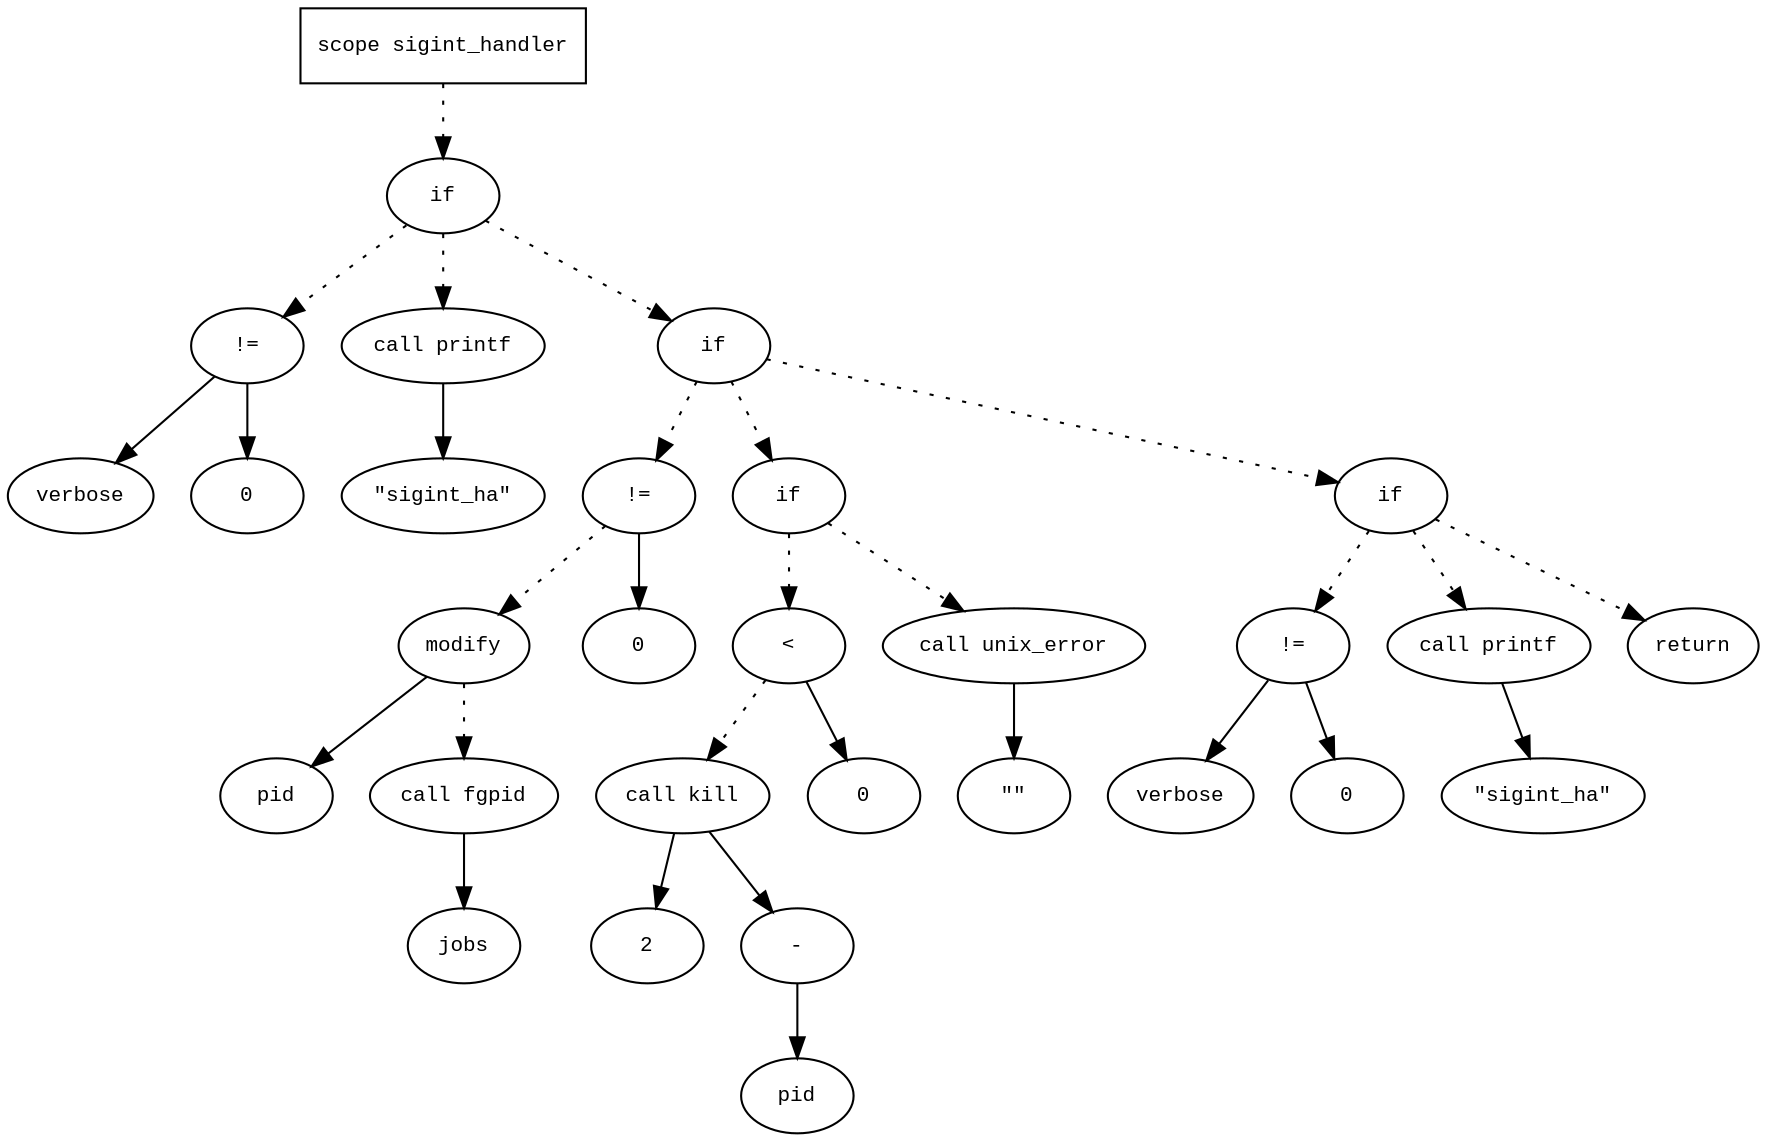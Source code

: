 digraph AST {
  graph [fontname="Times New Roman",fontsize=10];
  node  [fontname="Courier New",fontsize=10];
  edge  [fontname="Times New Roman",fontsize=10];

  node1 [label="scope sigint_handler",shape=box];
  node2 [label="if",shape=ellipse];
  node1 -> node2 [style=dotted];
  node3 [label="!=",shape=ellipse];
  node4 [label="verbose",shape=ellipse];
  node3 -> node4;
  node5 [label="0",shape=ellipse];
  node3 -> node5;
  node2 -> node3 [style=dotted];
  node6 [label="call printf",shape=ellipse];
  node7 [label="\"sigint_ha\"",shape=ellipse];
  node6 -> node7;
  node2 -> node6 [style=dotted];
  node8 [label="if",shape=ellipse];
  node2 -> node8 [style=dotted];
  node9 [label="!=",shape=ellipse];
  node10 [label="modify",shape=ellipse];
  node11 [label="pid",shape=ellipse];
  node10 -> node11;
  node12 [label="call fgpid",shape=ellipse];
  node13 [label="jobs",shape=ellipse];
  node12 -> node13;
  node10 -> node12 [style=dotted];
  node9 -> node10 [style=dotted];
  node14 [label="0",shape=ellipse];
  node9 -> node14;
  node8 -> node9 [style=dotted];
  node15 [label="if",shape=ellipse];
  node8 -> node15 [style=dotted];
  node16 [label="<",shape=ellipse];
  node17 [label="call kill",shape=ellipse];
  node18 [label="2",shape=ellipse];
  node17 -> node18;
  node19 [label="-",shape=ellipse];
  node20 [label="pid",shape=ellipse];
  node19 -> node20;
  node17 -> node19;
  node16 -> node17 [style=dotted];
  node21 [label="0",shape=ellipse];
  node16 -> node21;
  node15 -> node16 [style=dotted];
  node22 [label="call unix_error",shape=ellipse];
  node23 [label="\"\"",shape=ellipse];
  node22 -> node23;
  node15 -> node22 [style=dotted];
  node24 [label="if",shape=ellipse];
  node8 -> node24 [style=dotted];
  node25 [label="!=",shape=ellipse];
  node26 [label="verbose",shape=ellipse];
  node25 -> node26;
  node27 [label="0",shape=ellipse];
  node25 -> node27;
  node24 -> node25 [style=dotted];
  node28 [label="call printf",shape=ellipse];
  node29 [label="\"sigint_ha\"",shape=ellipse];
  node28 -> node29;
  node24 -> node28 [style=dotted];
  node30 [label="return",shape=ellipse];
  node24 -> node30 [style=dotted];
} 